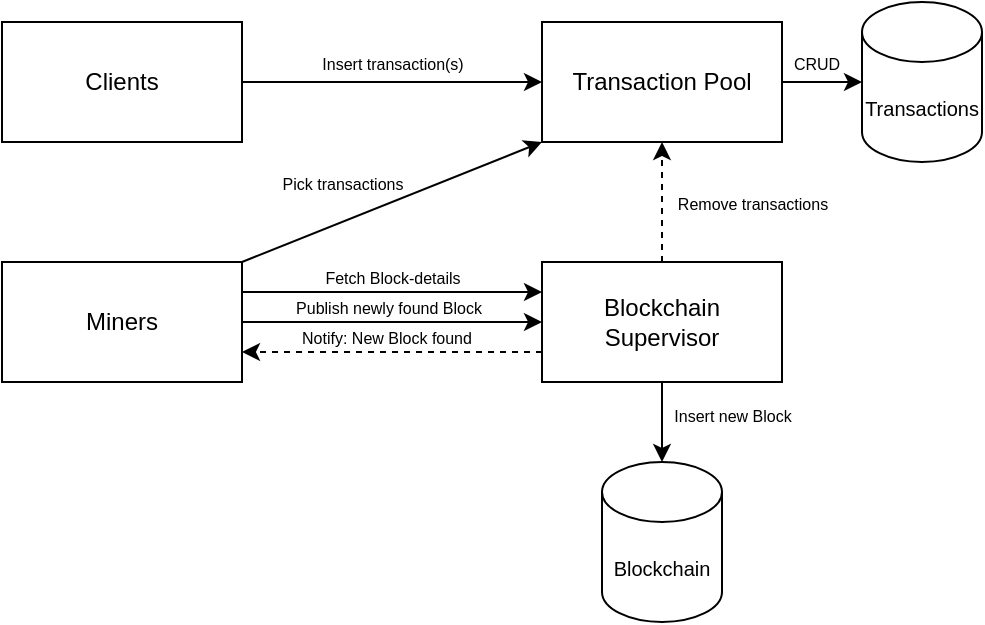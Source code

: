 <mxfile version="14.6.13" type="device" pages="3"><diagram id="C5RBs43oDa-KdzZeNtuy" name="Building Block View"><mxGraphModel dx="622" dy="553" grid="1" gridSize="10" guides="1" tooltips="1" connect="1" arrows="1" fold="1" page="1" pageScale="1" pageWidth="827" pageHeight="1169" math="0" shadow="0"><root><mxCell id="WIyWlLk6GJQsqaUBKTNV-0"/><mxCell id="WIyWlLk6GJQsqaUBKTNV-1" parent="WIyWlLk6GJQsqaUBKTNV-0"/><mxCell id="oD8tvnvXGycxQOahu2eR-0" value="Transaction Pool" style="whiteSpace=wrap;html=1;" parent="WIyWlLk6GJQsqaUBKTNV-1" vertex="1"><mxGeometry x="360" y="280" width="120" height="60" as="geometry"/></mxCell><mxCell id="oD8tvnvXGycxQOahu2eR-4" style="edgeStyle=orthogonalEdgeStyle;orthogonalLoop=1;jettySize=auto;html=1;" parent="WIyWlLk6GJQsqaUBKTNV-1" source="oD8tvnvXGycxQOahu2eR-1" target="oD8tvnvXGycxQOahu2eR-0" edge="1"><mxGeometry relative="1" as="geometry"/></mxCell><mxCell id="oD8tvnvXGycxQOahu2eR-1" value="Clients" style="whiteSpace=wrap;html=1;" parent="WIyWlLk6GJQsqaUBKTNV-1" vertex="1"><mxGeometry x="90" y="280" width="120" height="60" as="geometry"/></mxCell><mxCell id="oD8tvnvXGycxQOahu2eR-2" value="Miners" style="whiteSpace=wrap;html=1;" parent="WIyWlLk6GJQsqaUBKTNV-1" vertex="1"><mxGeometry x="90" y="400" width="120" height="60" as="geometry"/></mxCell><mxCell id="hpEJmpPWjH5CSZlrprrX-14" style="edgeStyle=orthogonalEdgeStyle;orthogonalLoop=1;jettySize=auto;html=1;entryX=0.5;entryY=0;entryDx=0;entryDy=0;entryPerimeter=0;fontSize=8;" parent="WIyWlLk6GJQsqaUBKTNV-1" source="oD8tvnvXGycxQOahu2eR-3" target="hpEJmpPWjH5CSZlrprrX-13" edge="1"><mxGeometry relative="1" as="geometry"/></mxCell><mxCell id="oD8tvnvXGycxQOahu2eR-3" value="Blockchain Supervisor" style="whiteSpace=wrap;html=1;" parent="WIyWlLk6GJQsqaUBKTNV-1" vertex="1"><mxGeometry x="360" y="400" width="120" height="60" as="geometry"/></mxCell><mxCell id="hpEJmpPWjH5CSZlrprrX-0" value="" style="endArrow=classic;html=1;exitX=1;exitY=0.5;exitDx=0;exitDy=0;entryX=0;entryY=0.5;entryDx=0;entryDy=0;" parent="WIyWlLk6GJQsqaUBKTNV-1" source="oD8tvnvXGycxQOahu2eR-2" target="oD8tvnvXGycxQOahu2eR-3" edge="1"><mxGeometry relative="1" as="geometry"><mxPoint x="270" y="510" as="sourcePoint"/><mxPoint x="370" y="510" as="targetPoint"/><Array as="points"/></mxGeometry></mxCell><mxCell id="hpEJmpPWjH5CSZlrprrX-4" value="" style="endArrow=classic;html=1;exitX=1;exitY=0;exitDx=0;exitDy=0;entryX=0;entryY=1;entryDx=0;entryDy=0;" parent="WIyWlLk6GJQsqaUBKTNV-1" source="oD8tvnvXGycxQOahu2eR-2" target="oD8tvnvXGycxQOahu2eR-0" edge="1"><mxGeometry relative="1" as="geometry"><mxPoint x="270" y="340" as="sourcePoint"/><mxPoint x="370" y="340" as="targetPoint"/></mxGeometry></mxCell><mxCell id="hpEJmpPWjH5CSZlrprrX-7" value="" style="endArrow=classic;html=1;exitX=0;exitY=0.75;exitDx=0;exitDy=0;entryX=1;entryY=0.75;entryDx=0;entryDy=0;dashed=1;" parent="WIyWlLk6GJQsqaUBKTNV-1" source="oD8tvnvXGycxQOahu2eR-3" target="oD8tvnvXGycxQOahu2eR-2" edge="1"><mxGeometry relative="1" as="geometry"><mxPoint x="290" y="500" as="sourcePoint"/><mxPoint x="390" y="500" as="targetPoint"/></mxGeometry></mxCell><mxCell id="hpEJmpPWjH5CSZlrprrX-11" value="" style="endArrow=classic;html=1;fontSize=8;exitX=1;exitY=0.25;exitDx=0;exitDy=0;entryX=0;entryY=0.25;entryDx=0;entryDy=0;" parent="WIyWlLk6GJQsqaUBKTNV-1" source="oD8tvnvXGycxQOahu2eR-2" target="oD8tvnvXGycxQOahu2eR-3" edge="1"><mxGeometry relative="1" as="geometry"><mxPoint x="290" y="490" as="sourcePoint"/><mxPoint x="390" y="490" as="targetPoint"/></mxGeometry></mxCell><mxCell id="hpEJmpPWjH5CSZlrprrX-13" value="&lt;font style=&quot;font-size: 10px&quot;&gt;Blockchain&lt;/font&gt;" style="shape=cylinder3;whiteSpace=wrap;html=1;boundedLbl=1;backgroundOutline=1;size=15;fontSize=8;" parent="WIyWlLk6GJQsqaUBKTNV-1" vertex="1"><mxGeometry x="390" y="500" width="60" height="80" as="geometry"/></mxCell><mxCell id="SHCvLJre0n7rXLaidti5-0" value="" style="endArrow=classic;html=1;entryX=0.5;entryY=1;entryDx=0;entryDy=0;exitX=0.5;exitY=0;exitDx=0;exitDy=0;dashed=1;" parent="WIyWlLk6GJQsqaUBKTNV-1" source="oD8tvnvXGycxQOahu2eR-3" target="oD8tvnvXGycxQOahu2eR-0" edge="1"><mxGeometry width="50" height="50" relative="1" as="geometry"><mxPoint x="300" y="570" as="sourcePoint"/><mxPoint x="350" y="520" as="targetPoint"/></mxGeometry></mxCell><mxCell id="SHCvLJre0n7rXLaidti5-2" value="&lt;font style=&quot;font-size: 10px&quot;&gt;Transactions&lt;/font&gt;" style="shape=cylinder3;whiteSpace=wrap;html=1;boundedLbl=1;backgroundOutline=1;size=15;fontSize=8;" parent="WIyWlLk6GJQsqaUBKTNV-1" vertex="1"><mxGeometry x="520" y="270" width="60" height="80" as="geometry"/></mxCell><mxCell id="SHCvLJre0n7rXLaidti5-3" value="" style="endArrow=classic;html=1;exitX=1;exitY=0.5;exitDx=0;exitDy=0;entryX=0;entryY=0.5;entryDx=0;entryDy=0;entryPerimeter=0;" parent="WIyWlLk6GJQsqaUBKTNV-1" source="oD8tvnvXGycxQOahu2eR-0" target="SHCvLJre0n7rXLaidti5-2" edge="1"><mxGeometry width="50" height="50" relative="1" as="geometry"><mxPoint x="480" y="230" as="sourcePoint"/><mxPoint x="530" y="180" as="targetPoint"/></mxGeometry></mxCell><mxCell id="-UQYFIo6s1Q9fm_bebdz-0" value="&lt;span style=&quot;font-size: 8px&quot;&gt;Insert transaction(s)&lt;/span&gt;" style="text;html=1;align=center;verticalAlign=middle;resizable=0;points=[];autosize=1;strokeColor=none;" vertex="1" parent="WIyWlLk6GJQsqaUBKTNV-1"><mxGeometry x="240" y="290" width="90" height="20" as="geometry"/></mxCell><mxCell id="-UQYFIo6s1Q9fm_bebdz-2" value="&lt;span style=&quot;font-size: 8px&quot;&gt;Pick transactions&lt;/span&gt;" style="text;html=1;align=center;verticalAlign=middle;resizable=0;points=[];autosize=1;strokeColor=none;" vertex="1" parent="WIyWlLk6GJQsqaUBKTNV-1"><mxGeometry x="220" y="350" width="80" height="20" as="geometry"/></mxCell><mxCell id="-UQYFIo6s1Q9fm_bebdz-3" value="&lt;span style=&quot;font-size: 8px&quot;&gt;Fetch Block-details&lt;/span&gt;" style="text;html=1;align=center;verticalAlign=middle;resizable=0;points=[];autosize=1;strokeColor=none;" vertex="1" parent="WIyWlLk6GJQsqaUBKTNV-1"><mxGeometry x="245" y="397" width="80" height="20" as="geometry"/></mxCell><mxCell id="-UQYFIo6s1Q9fm_bebdz-4" value="&lt;span style=&quot;font-size: 8px&quot;&gt;Publish newly found Block&lt;/span&gt;" style="text;html=1;align=center;verticalAlign=middle;resizable=0;points=[];autosize=1;strokeColor=none;" vertex="1" parent="WIyWlLk6GJQsqaUBKTNV-1"><mxGeometry x="228" y="412" width="110" height="20" as="geometry"/></mxCell><mxCell id="-UQYFIo6s1Q9fm_bebdz-5" value="&lt;span style=&quot;font-size: 8px&quot;&gt;Notify: New Block found&lt;/span&gt;" style="text;html=1;align=center;verticalAlign=middle;resizable=0;points=[];autosize=1;strokeColor=none;" vertex="1" parent="WIyWlLk6GJQsqaUBKTNV-1"><mxGeometry x="232" y="427" width="100" height="20" as="geometry"/></mxCell><mxCell id="-UQYFIo6s1Q9fm_bebdz-6" value="&lt;span style=&quot;font-size: 8px&quot;&gt;Remove transactions&lt;/span&gt;" style="text;html=1;align=center;verticalAlign=middle;resizable=0;points=[];autosize=1;strokeColor=none;" vertex="1" parent="WIyWlLk6GJQsqaUBKTNV-1"><mxGeometry x="420" y="360" width="90" height="20" as="geometry"/></mxCell><mxCell id="-UQYFIo6s1Q9fm_bebdz-7" value="&lt;span style=&quot;font-size: 8px&quot;&gt;CRUD&lt;/span&gt;" style="text;html=1;align=center;verticalAlign=middle;resizable=0;points=[];autosize=1;strokeColor=none;" vertex="1" parent="WIyWlLk6GJQsqaUBKTNV-1"><mxGeometry x="477" y="290" width="40" height="20" as="geometry"/></mxCell><mxCell id="-UQYFIo6s1Q9fm_bebdz-9" value="&lt;span style=&quot;font-family: &amp;#34;helvetica&amp;#34; ; font-size: 8px&quot;&gt;Insert new Block&lt;/span&gt;" style="text;html=1;align=center;verticalAlign=middle;resizable=0;points=[];autosize=1;strokeColor=none;" vertex="1" parent="WIyWlLk6GJQsqaUBKTNV-1"><mxGeometry x="420" y="466" width="70" height="20" as="geometry"/></mxCell></root></mxGraphModel></diagram><diagram id="W485JuWgbyN25Kyr3opJ" name="Runtime View"><mxGraphModel dx="1345" dy="461" grid="1" gridSize="10" guides="1" tooltips="1" connect="1" arrows="1" fold="1" page="1" pageScale="1" pageWidth="827" pageHeight="1169" background="none" math="0" shadow="0"><root><mxCell id="yBEH-g71PND1G1PXnkED-0"/><mxCell id="yBEH-g71PND1G1PXnkED-1" parent="yBEH-g71PND1G1PXnkED-0"/><mxCell id="A051RdBsDHXzsXapVhBR-36" value="loop" style="shape=umlFrame;whiteSpace=wrap;html=1;width=50;height=15;" parent="yBEH-g71PND1G1PXnkED-1" vertex="1"><mxGeometry y="2010" width="500" height="100" as="geometry"/></mxCell><mxCell id="A051RdBsDHXzsXapVhBR-13" value="alt" style="shape=umlFrame;whiteSpace=wrap;html=1;width=50;height=15;" parent="yBEH-g71PND1G1PXnkED-1" vertex="1"><mxGeometry y="1300" width="500" height="150" as="geometry"/></mxCell><mxCell id="A051RdBsDHXzsXapVhBR-11" value="alt" style="shape=umlFrame;whiteSpace=wrap;html=1;width=50;height=15;" parent="yBEH-g71PND1G1PXnkED-1" vertex="1"><mxGeometry y="180" width="440" height="130" as="geometry"/></mxCell><mxCell id="A051RdBsDHXzsXapVhBR-5" value="Miners" style="shape=umlLifeline;perimeter=lifelinePerimeter;whiteSpace=wrap;html=1;container=1;collapsible=0;recursiveResize=0;outlineConnect=0;" parent="yBEH-g71PND1G1PXnkED-1" vertex="1"><mxGeometry x="250" y="1530" width="100" height="40" as="geometry"/></mxCell><mxCell id="A051RdBsDHXzsXapVhBR-6" value="Miners" style="shape=umlLifeline;perimeter=lifelinePerimeter;whiteSpace=wrap;html=1;container=1;collapsible=0;recursiveResize=0;outlineConnect=0;" parent="yBEH-g71PND1G1PXnkED-1" vertex="1"><mxGeometry x="240" y="1540" width="100" height="40" as="geometry"/></mxCell><mxCell id="Gadzs7xKpLMsunVmBRDs-50" value="" style="rounded=0;whiteSpace=wrap;html=1;fontSize=10;fillColor=#fa6800;strokeColor=#C73500;fontColor=#000000;opacity=70;" parent="yBEH-g71PND1G1PXnkED-1" vertex="1"><mxGeometry x="60" y="185.64" width="240" height="40" as="geometry"/></mxCell><mxCell id="Gadzs7xKpLMsunVmBRDs-51" value="" style="rounded=0;whiteSpace=wrap;html=1;fontSize=10;fillColor=#60a917;strokeColor=#2D7600;fontColor=#ffffff;opacity=70;" parent="yBEH-g71PND1G1PXnkED-1" vertex="1"><mxGeometry x="60" y="265" width="240" height="40" as="geometry"/></mxCell><mxCell id="Gadzs7xKpLMsunVmBRDs-43" value="" style="rounded=0;whiteSpace=wrap;html=1;fontSize=10;fillColor=#e51400;strokeColor=#B20000;fontColor=#ffffff;opacity=70;" parent="yBEH-g71PND1G1PXnkED-1" vertex="1"><mxGeometry x="60" y="1405" width="240" height="40" as="geometry"/></mxCell><mxCell id="Gadzs7xKpLMsunVmBRDs-39" value="" style="rounded=0;whiteSpace=wrap;html=1;fontSize=10;fillColor=#fa6800;strokeColor=#C73500;fontColor=#000000;opacity=70;" parent="yBEH-g71PND1G1PXnkED-1" vertex="1"><mxGeometry x="60" y="1355" width="240" height="40" as="geometry"/></mxCell><mxCell id="Gadzs7xKpLMsunVmBRDs-38" value="" style="rounded=0;whiteSpace=wrap;html=1;fontSize=10;fillColor=#60a917;strokeColor=#2D7600;fontColor=#ffffff;opacity=70;" parent="yBEH-g71PND1G1PXnkED-1" vertex="1"><mxGeometry x="60" y="1305" width="240" height="40" as="geometry"/></mxCell><mxCell id="2wKos15cmuMM3jkhJpLZ-0" value="UC1: Transmit transaction" style="shape=note;strokeWidth=2;fontSize=14;size=11;whiteSpace=wrap;html=1;fillColor=#fff2cc;strokeColor=#d6b656;fontColor=#666600;align=left;" parent="yBEH-g71PND1G1PXnkED-1" vertex="1"><mxGeometry y="20" width="200" height="40" as="geometry"/></mxCell><mxCell id="2wKos15cmuMM3jkhJpLZ-1" value="Transaction Spawner" style="shape=umlLifeline;perimeter=lifelinePerimeter;whiteSpace=wrap;html=1;container=1;collapsible=0;recursiveResize=0;outlineConnect=0;" parent="yBEH-g71PND1G1PXnkED-1" vertex="1"><mxGeometry x="30" y="80" width="100" height="240" as="geometry"/></mxCell><mxCell id="2wKos15cmuMM3jkhJpLZ-2" value="Transaction Pool" style="shape=umlLifeline;perimeter=lifelinePerimeter;whiteSpace=wrap;html=1;container=1;collapsible=0;recursiveResize=0;outlineConnect=0;" parent="yBEH-g71PND1G1PXnkED-1" vertex="1"><mxGeometry x="230" y="80" width="100" height="240" as="geometry"/></mxCell><mxCell id="2wKos15cmuMM3jkhJpLZ-3" value="" style="html=1;points=[];perimeter=orthogonalPerimeter;" parent="2wKos15cmuMM3jkhJpLZ-2" vertex="1"><mxGeometry x="45" y="60" width="10" height="150" as="geometry"/></mxCell><mxCell id="2wKos15cmuMM3jkhJpLZ-4" value="" style="html=1;verticalAlign=bottom;endArrow=block;entryX=0;entryY=0;" parent="yBEH-g71PND1G1PXnkED-1" source="2wKos15cmuMM3jkhJpLZ-1" target="2wKos15cmuMM3jkhJpLZ-3" edge="1"><mxGeometry relative="1" as="geometry"><mxPoint x="205" y="160" as="sourcePoint"/><Array as="points"><mxPoint x="170" y="140"/></Array></mxGeometry></mxCell><mxCell id="2wKos15cmuMM3jkhJpLZ-5" value="" style="html=1;verticalAlign=bottom;endArrow=open;dashed=1;endSize=8;" parent="yBEH-g71PND1G1PXnkED-1" source="2wKos15cmuMM3jkhJpLZ-3" target="2wKos15cmuMM3jkhJpLZ-1" edge="1"><mxGeometry relative="1" as="geometry"><mxPoint x="78.833" y="280" as="targetPoint"/><mxPoint x="275" y="280" as="sourcePoint"/><Array as="points"><mxPoint x="260" y="290"/></Array></mxGeometry></mxCell><mxCell id="2wKos15cmuMM3jkhJpLZ-6" value="" style="html=1;points=[];perimeter=orthogonalPerimeter;" parent="yBEH-g71PND1G1PXnkED-1" vertex="1"><mxGeometry x="280" y="260" width="10" height="25" as="geometry"/></mxCell><mxCell id="2wKos15cmuMM3jkhJpLZ-7" value="" style="edgeStyle=orthogonalEdgeStyle;html=1;align=left;spacingLeft=2;endArrow=block;rounded=0;entryX=1;entryY=0;" parent="yBEH-g71PND1G1PXnkED-1" target="2wKos15cmuMM3jkhJpLZ-6" edge="1"><mxGeometry x="0.041" relative="1" as="geometry"><mxPoint x="290" y="240" as="sourcePoint"/><Array as="points"><mxPoint x="286" y="240"/><mxPoint x="310" y="240"/><mxPoint x="310" y="265"/></Array><mxPoint as="offset"/></mxGeometry></mxCell><mxCell id="2wKos15cmuMM3jkhJpLZ-10" value="UC2: Fetch transactions for insertion in block" style="shape=note;strokeWidth=2;fontSize=14;size=11;whiteSpace=wrap;html=1;fillColor=#fff2cc;strokeColor=#d6b656;fontColor=#666600;align=left;" parent="yBEH-g71PND1G1PXnkED-1" vertex="1"><mxGeometry y="344" width="200" height="40" as="geometry"/></mxCell><mxCell id="2wKos15cmuMM3jkhJpLZ-11" value="Transaction Pool" style="shape=umlLifeline;perimeter=lifelinePerimeter;whiteSpace=wrap;html=1;container=1;collapsible=0;recursiveResize=0;outlineConnect=0;" parent="yBEH-g71PND1G1PXnkED-1" vertex="1"><mxGeometry x="230" y="404" width="100" height="160" as="geometry"/></mxCell><mxCell id="2wKos15cmuMM3jkhJpLZ-14" value="" style="html=1;points=[];perimeter=orthogonalPerimeter;" parent="2wKos15cmuMM3jkhJpLZ-11" vertex="1"><mxGeometry x="45" y="80" width="10" height="40" as="geometry"/></mxCell><mxCell id="2wKos15cmuMM3jkhJpLZ-13" value="Miner" style="shape=umlLifeline;perimeter=lifelinePerimeter;whiteSpace=wrap;html=1;container=1;collapsible=0;recursiveResize=0;outlineConnect=0;" parent="yBEH-g71PND1G1PXnkED-1" vertex="1"><mxGeometry x="30" y="404" width="100" height="160" as="geometry"/></mxCell><mxCell id="2wKos15cmuMM3jkhJpLZ-15" value="" style="html=1;verticalAlign=bottom;endArrow=block;entryX=0;entryY=0;" parent="yBEH-g71PND1G1PXnkED-1" source="2wKos15cmuMM3jkhJpLZ-13" target="2wKos15cmuMM3jkhJpLZ-14" edge="1"><mxGeometry relative="1" as="geometry"><mxPoint x="205" y="484" as="sourcePoint"/></mxGeometry></mxCell><mxCell id="2wKos15cmuMM3jkhJpLZ-16" value="" style="html=1;verticalAlign=bottom;endArrow=open;dashed=1;endSize=8;exitX=0;exitY=0.95;" parent="yBEH-g71PND1G1PXnkED-1" source="2wKos15cmuMM3jkhJpLZ-14" target="2wKos15cmuMM3jkhJpLZ-13" edge="1"><mxGeometry relative="1" as="geometry"><mxPoint x="205" y="560" as="targetPoint"/></mxGeometry></mxCell><mxCell id="2wKos15cmuMM3jkhJpLZ-19" value="&lt;span style=&quot;font-size: 10px&quot;&gt;The Transaction Pool decides which transactions will be picked:&lt;br&gt;&lt;ul&gt;&lt;li&gt;oldest first (FIFO queue)&lt;/li&gt;&lt;li&gt;prioritized (transactions could have different weights)&lt;/li&gt;&lt;li&gt;random&lt;/li&gt;&lt;li&gt;...&lt;/li&gt;&lt;/ul&gt;&lt;/span&gt;" style="shape=note;whiteSpace=wrap;html=1;backgroundOutline=1;darkOpacity=0.05;size=7;align=left;" parent="yBEH-g71PND1G1PXnkED-1" vertex="1"><mxGeometry x="300" y="454" width="190" height="110" as="geometry"/></mxCell><mxCell id="HN-NkWEmKWZh4Y0G-i0H-0" value="UC3: Fetch details about latest Block &amp;amp; difficulty rules" style="shape=note;strokeWidth=2;fontSize=14;size=11;whiteSpace=wrap;html=1;fillColor=#fff2cc;strokeColor=#d6b656;fontColor=#666600;align=left;" parent="yBEH-g71PND1G1PXnkED-1" vertex="1"><mxGeometry y="604" width="200" height="40" as="geometry"/></mxCell><mxCell id="Gadzs7xKpLMsunVmBRDs-0" value="Miner" style="shape=umlLifeline;perimeter=lifelinePerimeter;whiteSpace=wrap;html=1;container=1;collapsible=0;recursiveResize=0;outlineConnect=0;" parent="yBEH-g71PND1G1PXnkED-1" vertex="1"><mxGeometry x="30" y="664" width="100" height="180" as="geometry"/></mxCell><mxCell id="Gadzs7xKpLMsunVmBRDs-1" value="Blockchain Supervisor" style="shape=umlLifeline;perimeter=lifelinePerimeter;whiteSpace=wrap;html=1;container=1;collapsible=0;recursiveResize=0;outlineConnect=0;" parent="yBEH-g71PND1G1PXnkED-1" vertex="1"><mxGeometry x="230" y="664" width="100" height="180" as="geometry"/></mxCell><mxCell id="Gadzs7xKpLMsunVmBRDs-3" value="" style="html=1;points=[];perimeter=orthogonalPerimeter;" parent="Gadzs7xKpLMsunVmBRDs-1" vertex="1"><mxGeometry x="45" y="70" width="10" height="30" as="geometry"/></mxCell><mxCell id="Gadzs7xKpLMsunVmBRDs-48" value="" style="html=1;verticalAlign=bottom;endArrow=block;entryX=0;entryY=0;fontSize=10;" parent="Gadzs7xKpLMsunVmBRDs-1" target="Gadzs7xKpLMsunVmBRDs-47" edge="1"><mxGeometry relative="1" as="geometry"><mxPoint x="-150" y="130" as="sourcePoint"/></mxGeometry></mxCell><mxCell id="Gadzs7xKpLMsunVmBRDs-47" value="" style="html=1;points=[];perimeter=orthogonalPerimeter;fontSize=10;align=left;" parent="Gadzs7xKpLMsunVmBRDs-1" vertex="1"><mxGeometry x="45" y="130" width="10" height="30" as="geometry"/></mxCell><mxCell id="Gadzs7xKpLMsunVmBRDs-4" value="" style="html=1;verticalAlign=bottom;endArrow=block;entryX=0;entryY=0;" parent="yBEH-g71PND1G1PXnkED-1" source="Gadzs7xKpLMsunVmBRDs-0" target="Gadzs7xKpLMsunVmBRDs-3" edge="1"><mxGeometry relative="1" as="geometry"><mxPoint x="205" y="734" as="sourcePoint"/></mxGeometry></mxCell><mxCell id="Gadzs7xKpLMsunVmBRDs-5" value="" style="html=1;verticalAlign=bottom;endArrow=open;dashed=1;endSize=8;exitX=0;exitY=0.95;" parent="yBEH-g71PND1G1PXnkED-1" source="Gadzs7xKpLMsunVmBRDs-3" target="Gadzs7xKpLMsunVmBRDs-0" edge="1"><mxGeometry relative="1" as="geometry"><mxPoint x="205" y="810" as="targetPoint"/></mxGeometry></mxCell><mxCell id="Gadzs7xKpLMsunVmBRDs-6" value="UC4: Mine Block" style="shape=note;strokeWidth=2;fontSize=14;size=11;whiteSpace=wrap;html=1;fillColor=#fff2cc;strokeColor=#d6b656;fontColor=#666600;align=left;" parent="yBEH-g71PND1G1PXnkED-1" vertex="1"><mxGeometry y="884" width="200" height="40" as="geometry"/></mxCell><mxCell id="Gadzs7xKpLMsunVmBRDs-7" value="Miner" style="shape=umlLifeline;perimeter=lifelinePerimeter;whiteSpace=wrap;html=1;container=1;collapsible=0;recursiveResize=0;outlineConnect=0;" parent="yBEH-g71PND1G1PXnkED-1" vertex="1"><mxGeometry x="30" y="944" width="100" height="170" as="geometry"/></mxCell><mxCell id="Gadzs7xKpLMsunVmBRDs-10" value="" style="html=1;points=[];perimeter=orthogonalPerimeter;" parent="Gadzs7xKpLMsunVmBRDs-7" vertex="1"><mxGeometry x="45" y="80" width="10" height="20" as="geometry"/></mxCell><mxCell id="Gadzs7xKpLMsunVmBRDs-11" value="" style="edgeStyle=orthogonalEdgeStyle;html=1;align=left;spacingLeft=2;endArrow=block;rounded=0;entryX=1;entryY=0;" parent="Gadzs7xKpLMsunVmBRDs-7" target="Gadzs7xKpLMsunVmBRDs-10" edge="1"><mxGeometry relative="1" as="geometry"><mxPoint x="50" y="60" as="sourcePoint"/><Array as="points"><mxPoint x="80" y="60"/></Array></mxGeometry></mxCell><mxCell id="Gadzs7xKpLMsunVmBRDs-15" value="" style="html=1;points=[];perimeter=orthogonalPerimeter;" parent="Gadzs7xKpLMsunVmBRDs-7" vertex="1"><mxGeometry x="45" y="130" width="10" height="20" as="geometry"/></mxCell><mxCell id="Gadzs7xKpLMsunVmBRDs-16" value="" style="edgeStyle=orthogonalEdgeStyle;html=1;align=left;spacingLeft=2;endArrow=block;rounded=0;entryX=1;entryY=0;" parent="Gadzs7xKpLMsunVmBRDs-7" target="Gadzs7xKpLMsunVmBRDs-15" edge="1"><mxGeometry relative="1" as="geometry"><mxPoint x="50" y="110" as="sourcePoint"/><Array as="points"><mxPoint x="80" y="110"/></Array></mxGeometry></mxCell><mxCell id="Gadzs7xKpLMsunVmBRDs-26" value="UC5: Publish found Block" style="shape=note;strokeWidth=2;fontSize=14;size=11;whiteSpace=wrap;html=1;fillColor=#fff2cc;strokeColor=#d6b656;fontColor=#666600;align=left;" parent="yBEH-g71PND1G1PXnkED-1" vertex="1"><mxGeometry y="1154" width="200" height="40" as="geometry"/></mxCell><mxCell id="Gadzs7xKpLMsunVmBRDs-27" value="Miner" style="shape=umlLifeline;perimeter=lifelinePerimeter;whiteSpace=wrap;html=1;container=1;collapsible=0;recursiveResize=0;outlineConnect=0;" parent="yBEH-g71PND1G1PXnkED-1" vertex="1"><mxGeometry x="30" y="1214" width="100" height="246" as="geometry"/></mxCell><mxCell id="Gadzs7xKpLMsunVmBRDs-32" value="Blockchain Supervisor" style="shape=umlLifeline;perimeter=lifelinePerimeter;whiteSpace=wrap;html=1;container=1;collapsible=0;recursiveResize=0;outlineConnect=0;" parent="yBEH-g71PND1G1PXnkED-1" vertex="1"><mxGeometry x="230" y="1214" width="100" height="246" as="geometry"/></mxCell><mxCell id="Gadzs7xKpLMsunVmBRDs-34" value="" style="html=1;points=[];perimeter=orthogonalPerimeter;fontSize=10;" parent="Gadzs7xKpLMsunVmBRDs-32" vertex="1"><mxGeometry x="45" y="70" width="10" height="150" as="geometry"/></mxCell><mxCell id="Gadzs7xKpLMsunVmBRDs-35" value="" style="html=1;verticalAlign=bottom;endArrow=block;entryX=0;entryY=0;fontSize=10;" parent="yBEH-g71PND1G1PXnkED-1" source="Gadzs7xKpLMsunVmBRDs-27" target="Gadzs7xKpLMsunVmBRDs-34" edge="1"><mxGeometry relative="1" as="geometry"><mxPoint x="205" y="1273" as="sourcePoint"/></mxGeometry></mxCell><mxCell id="Gadzs7xKpLMsunVmBRDs-36" value="" style="html=1;verticalAlign=bottom;endArrow=open;dashed=1;endSize=8;fontSize=10;" parent="yBEH-g71PND1G1PXnkED-1" source="Gadzs7xKpLMsunVmBRDs-34" target="Gadzs7xKpLMsunVmBRDs-27" edge="1"><mxGeometry relative="1" as="geometry"><mxPoint x="205" y="1349" as="targetPoint"/><Array as="points"><mxPoint x="240" y="1330"/></Array></mxGeometry></mxCell><mxCell id="Gadzs7xKpLMsunVmBRDs-40" value="" style="html=1;verticalAlign=bottom;endArrow=open;dashed=1;endSize=8;fontSize=10;exitX=0.044;exitY=0.982;exitDx=0;exitDy=0;exitPerimeter=0;" parent="yBEH-g71PND1G1PXnkED-1" source="Gadzs7xKpLMsunVmBRDs-34" target="Gadzs7xKpLMsunVmBRDs-27" edge="1"><mxGeometry relative="1" as="geometry"><mxPoint x="270" y="1374" as="sourcePoint"/><mxPoint x="190" y="1374" as="targetPoint"/></mxGeometry></mxCell><mxCell id="Gadzs7xKpLMsunVmBRDs-41" value="Found Block was accepted and&lt;br&gt;will be inserted into Blockchain" style="text;html=1;align=left;verticalAlign=middle;resizable=0;points=[];autosize=1;strokeColor=none;fontSize=10;" parent="yBEH-g71PND1G1PXnkED-1" vertex="1"><mxGeometry x="305" y="1310" width="150" height="30" as="geometry"/></mxCell><mxCell id="Gadzs7xKpLMsunVmBRDs-42" value="Another valid Block&lt;br&gt;has already been found&amp;nbsp;" style="text;html=1;align=left;verticalAlign=middle;resizable=0;points=[];autosize=1;strokeColor=none;fontSize=10;" parent="yBEH-g71PND1G1PXnkED-1" vertex="1"><mxGeometry x="305" y="1410" width="120" height="30" as="geometry"/></mxCell><mxCell id="Gadzs7xKpLMsunVmBRDs-44" value="" style="html=1;verticalAlign=bottom;endArrow=open;dashed=1;endSize=8;fontSize=10;" parent="yBEH-g71PND1G1PXnkED-1" source="Gadzs7xKpLMsunVmBRDs-34" target="Gadzs7xKpLMsunVmBRDs-27" edge="1"><mxGeometry relative="1" as="geometry"><mxPoint x="82.587" y="1360" as="targetPoint"/><mxPoint x="270" y="1360" as="sourcePoint"/><Array as="points"><mxPoint x="230" y="1380"/></Array></mxGeometry></mxCell><mxCell id="Gadzs7xKpLMsunVmBRDs-45" value="Found Block is invalid /&lt;br&gt;does not match criteria (difficulty rules)" style="text;html=1;align=left;verticalAlign=middle;resizable=0;points=[];autosize=1;strokeColor=none;fontSize=10;" parent="yBEH-g71PND1G1PXnkED-1" vertex="1"><mxGeometry x="305" y="1360" width="190" height="30" as="geometry"/></mxCell><mxCell id="Gadzs7xKpLMsunVmBRDs-46" value="" style="group" parent="yBEH-g71PND1G1PXnkED-1" vertex="1" connectable="0"><mxGeometry x="370" y="952.5" width="260" height="153" as="geometry"/></mxCell><mxCell id="Gadzs7xKpLMsunVmBRDs-17" value="" style="rounded=1;whiteSpace=wrap;html=1;" parent="Gadzs7xKpLMsunVmBRDs-46" vertex="1"><mxGeometry y="23" width="130" height="130" as="geometry"/></mxCell><mxCell id="Gadzs7xKpLMsunVmBRDs-18" value="" style="line;strokeWidth=1;fillColor=none;align=left;verticalAlign=middle;spacingTop=-1;spacingLeft=3;spacingRight=3;rotatable=0;labelPosition=right;points=[];portConstraint=eastwest;dashed=1;" parent="Gadzs7xKpLMsunVmBRDs-46" vertex="1"><mxGeometry y="83" width="130" height="8" as="geometry"/></mxCell><mxCell id="Gadzs7xKpLMsunVmBRDs-19" value="&lt;p style=&quot;line-height: 140%&quot;&gt;previous block hash&lt;br&gt;merkle root&lt;br&gt;timestamp&lt;br&gt;nonce&lt;/p&gt;" style="text;html=1;strokeColor=none;fillColor=none;align=center;verticalAlign=middle;whiteSpace=wrap;rounded=0;dashed=1;fontSize=10;" parent="Gadzs7xKpLMsunVmBRDs-46" vertex="1"><mxGeometry y="23" width="130" height="60" as="geometry"/></mxCell><mxCell id="Gadzs7xKpLMsunVmBRDs-20" value="&lt;p style=&quot;line-height: 140%&quot;&gt;transaction&lt;br&gt;transaction&lt;br&gt;transaction&lt;br&gt;...&lt;/p&gt;" style="text;html=1;strokeColor=none;fillColor=none;align=center;verticalAlign=middle;whiteSpace=wrap;rounded=0;dashed=1;fontSize=10;" parent="Gadzs7xKpLMsunVmBRDs-46" vertex="1"><mxGeometry y="91" width="130" height="62" as="geometry"/></mxCell><mxCell id="Gadzs7xKpLMsunVmBRDs-21" value="" style="shape=curlyBracket;whiteSpace=wrap;html=1;rounded=1;flipH=1;fontSize=10;" parent="Gadzs7xKpLMsunVmBRDs-46" vertex="1"><mxGeometry x="140" y="23" width="20" height="60" as="geometry"/></mxCell><mxCell id="Gadzs7xKpLMsunVmBRDs-22" value="" style="shape=curlyBracket;whiteSpace=wrap;html=1;rounded=1;flipH=1;fontSize=10;" parent="Gadzs7xKpLMsunVmBRDs-46" vertex="1"><mxGeometry x="140" y="91" width="20" height="60" as="geometry"/></mxCell><mxCell id="Gadzs7xKpLMsunVmBRDs-23" value="metadata (Header)" style="text;html=1;align=center;verticalAlign=middle;resizable=0;points=[];autosize=1;strokeColor=none;fontSize=10;" parent="Gadzs7xKpLMsunVmBRDs-46" vertex="1"><mxGeometry x="160" y="43" width="100" height="20" as="geometry"/></mxCell><mxCell id="Gadzs7xKpLMsunVmBRDs-24" value="transactions" style="text;html=1;align=center;verticalAlign=middle;resizable=0;points=[];autosize=1;strokeColor=none;fontSize=10;" parent="Gadzs7xKpLMsunVmBRDs-46" vertex="1"><mxGeometry x="160" y="111" width="70" height="20" as="geometry"/></mxCell><mxCell id="Gadzs7xKpLMsunVmBRDs-25" value="&lt;b&gt;&lt;font style=&quot;font-size: 12px&quot;&gt;Block&lt;/font&gt;&lt;/b&gt;" style="text;html=1;align=center;verticalAlign=middle;resizable=0;points=[];autosize=1;strokeColor=none;fontSize=10;" parent="Gadzs7xKpLMsunVmBRDs-46" vertex="1"><mxGeometry x="40" width="50" height="20" as="geometry"/></mxCell><mxCell id="Gadzs7xKpLMsunVmBRDs-49" value="" style="html=1;verticalAlign=bottom;endArrow=open;dashed=1;endSize=8;exitX=0;exitY=0.95;fontSize=10;" parent="yBEH-g71PND1G1PXnkED-1" source="Gadzs7xKpLMsunVmBRDs-47" target="Gadzs7xKpLMsunVmBRDs-0" edge="1"><mxGeometry relative="1" as="geometry"><mxPoint x="205" y="870" as="targetPoint"/></mxGeometry></mxCell><mxCell id="Gadzs7xKpLMsunVmBRDs-58" value="" style="html=1;points=[];perimeter=orthogonalPerimeter;" parent="yBEH-g71PND1G1PXnkED-1" vertex="1"><mxGeometry x="280" y="170" width="10" height="40" as="geometry"/></mxCell><mxCell id="Gadzs7xKpLMsunVmBRDs-59" value="" style="edgeStyle=orthogonalEdgeStyle;html=1;align=left;spacingLeft=2;endArrow=block;rounded=0;entryX=1;entryY=0;" parent="yBEH-g71PND1G1PXnkED-1" target="Gadzs7xKpLMsunVmBRDs-58" edge="1"><mxGeometry x="0.118" relative="1" as="geometry"><mxPoint x="290" y="150" as="sourcePoint"/><Array as="points"><mxPoint x="286" y="150"/><mxPoint x="310" y="150"/><mxPoint x="310" y="190"/></Array><mxPoint as="offset"/></mxGeometry></mxCell><mxCell id="Gadzs7xKpLMsunVmBRDs-60" value="" style="html=1;verticalAlign=bottom;endArrow=open;dashed=1;endSize=8;fontSize=10;fontColor=#f0f0f0;" parent="yBEH-g71PND1G1PXnkED-1" source="2wKos15cmuMM3jkhJpLZ-3" target="2wKos15cmuMM3jkhJpLZ-1" edge="1"><mxGeometry relative="1" as="geometry"><mxPoint x="250" y="203" as="sourcePoint"/><mxPoint x="180" y="210" as="targetPoint"/><Array as="points"><mxPoint x="240" y="210"/></Array></mxGeometry></mxCell><mxCell id="Gadzs7xKpLMsunVmBRDs-61" value="&lt;font style=&quot;font-size: 10px&quot;&gt;Transaction is invalid&lt;/font&gt;" style="text;html=1;align=left;verticalAlign=middle;resizable=0;points=[];autosize=1;strokeColor=none;fontSize=10;fontColor=#f0f0f0;" parent="yBEH-g71PND1G1PXnkED-1" vertex="1"><mxGeometry x="300" y="192.64" width="110" height="20" as="geometry"/></mxCell><mxCell id="Gadzs7xKpLMsunVmBRDs-62" value="&lt;font style=&quot;font-size: 10px&quot;&gt;Transaction is valid&lt;/font&gt;" style="text;html=1;align=left;verticalAlign=middle;resizable=0;points=[];autosize=1;strokeColor=none;fontSize=10;fontColor=#f0f0f0;" parent="yBEH-g71PND1G1PXnkED-1" vertex="1"><mxGeometry x="300" y="275" width="100" height="20" as="geometry"/></mxCell><mxCell id="A051RdBsDHXzsXapVhBR-0" value="UC6: Notification about newly found Block" style="shape=note;strokeWidth=2;fontSize=14;size=11;whiteSpace=wrap;html=1;fillColor=#fff2cc;strokeColor=#d6b656;fontColor=#666600;align=left;" parent="yBEH-g71PND1G1PXnkED-1" vertex="1"><mxGeometry y="1490" width="200" height="40" as="geometry"/></mxCell><mxCell id="A051RdBsDHXzsXapVhBR-1" value="Blockchain Supervisor" style="shape=umlLifeline;perimeter=lifelinePerimeter;whiteSpace=wrap;html=1;container=1;collapsible=0;recursiveResize=0;outlineConnect=0;" parent="yBEH-g71PND1G1PXnkED-1" vertex="1"><mxGeometry x="30" y="1550" width="100" height="320" as="geometry"/></mxCell><mxCell id="A051RdBsDHXzsXapVhBR-3" value="Miners" style="shape=umlLifeline;perimeter=lifelinePerimeter;whiteSpace=wrap;html=1;container=1;collapsible=0;recursiveResize=0;outlineConnect=0;" parent="yBEH-g71PND1G1PXnkED-1" vertex="1"><mxGeometry x="230" y="1550" width="100" height="320" as="geometry"/></mxCell><mxCell id="A051RdBsDHXzsXapVhBR-8" value="" style="html=1;points=[];perimeter=orthogonalPerimeter;" parent="A051RdBsDHXzsXapVhBR-3" vertex="1"><mxGeometry x="45" y="110" width="10" height="40" as="geometry"/></mxCell><mxCell id="A051RdBsDHXzsXapVhBR-9" value="" style="edgeStyle=orthogonalEdgeStyle;html=1;align=left;spacingLeft=2;endArrow=block;rounded=0;entryX=1;entryY=0;" parent="A051RdBsDHXzsXapVhBR-3" target="A051RdBsDHXzsXapVhBR-8" edge="1"><mxGeometry x="0.867" y="20" relative="1" as="geometry"><mxPoint x="50" y="90" as="sourcePoint"/><Array as="points"><mxPoint x="80" y="90"/><mxPoint x="80" y="110"/><mxPoint x="55" y="110"/></Array><mxPoint as="offset"/></mxGeometry></mxCell><mxCell id="A051RdBsDHXzsXapVhBR-7" value="" style="html=1;verticalAlign=bottom;endArrow=open;endFill=0;align=left;" parent="yBEH-g71PND1G1PXnkED-1" edge="1"><mxGeometry x="-0.6" width="80" relative="1" as="geometry"><mxPoint x="80" y="1630" as="sourcePoint"/><mxPoint x="280" y="1630" as="targetPoint"/><mxPoint as="offset"/></mxGeometry></mxCell><mxCell id="A051RdBsDHXzsXapVhBR-15" value="UC2: Fetch transactions for insertion in block" style="shape=note;strokeWidth=2;fontSize=14;size=11;whiteSpace=wrap;html=1;fillColor=#fff2cc;strokeColor=#d6b656;fontColor=#666600;align=left;" parent="yBEH-g71PND1G1PXnkED-1" vertex="1"><mxGeometry x="180" y="1710" width="200" height="40" as="geometry"/></mxCell><mxCell id="A051RdBsDHXzsXapVhBR-16" value="UC3: Fetch details about latest Block &amp;amp; difficulty rules" style="shape=note;strokeWidth=2;fontSize=14;size=11;whiteSpace=wrap;html=1;fillColor=#fff2cc;strokeColor=#d6b656;fontColor=#666600;align=left;" parent="yBEH-g71PND1G1PXnkED-1" vertex="1"><mxGeometry x="180" y="1760" width="200" height="40" as="geometry"/></mxCell><mxCell id="A051RdBsDHXzsXapVhBR-17" value="UC4: Mine Block" style="shape=note;strokeWidth=2;fontSize=14;size=11;whiteSpace=wrap;html=1;fillColor=#fff2cc;strokeColor=#d6b656;fontColor=#666600;align=left;" parent="yBEH-g71PND1G1PXnkED-1" vertex="1"><mxGeometry x="180" y="1810" width="200" height="40" as="geometry"/></mxCell><mxCell id="A051RdBsDHXzsXapVhBR-21" value="&lt;font style=&quot;font-size: 10px&quot;&gt;Restart mining process&lt;/font&gt;" style="text;html=1;align=center;verticalAlign=middle;resizable=0;points=[];autosize=1;strokeColor=none;" parent="yBEH-g71PND1G1PXnkED-1" vertex="1"><mxGeometry x="380" y="1720" width="120" height="20" as="geometry"/></mxCell><mxCell id="A051RdBsDHXzsXapVhBR-22" value="UC7: Removal of mined Transactions from Pool" style="shape=note;strokeWidth=2;fontSize=14;size=11;whiteSpace=wrap;html=1;fillColor=#fff2cc;strokeColor=#d6b656;fontColor=#666600;align=left;" parent="yBEH-g71PND1G1PXnkED-1" vertex="1"><mxGeometry y="1900" width="200" height="40" as="geometry"/></mxCell><mxCell id="A051RdBsDHXzsXapVhBR-23" value="Blockchain Supervisor" style="shape=umlLifeline;perimeter=lifelinePerimeter;whiteSpace=wrap;html=1;container=1;collapsible=0;recursiveResize=0;outlineConnect=0;" parent="yBEH-g71PND1G1PXnkED-1" vertex="1"><mxGeometry x="30" y="1960" width="100" height="170" as="geometry"/></mxCell><mxCell id="A051RdBsDHXzsXapVhBR-24" value="Transaction Pool" style="shape=umlLifeline;perimeter=lifelinePerimeter;whiteSpace=wrap;html=1;container=1;collapsible=0;recursiveResize=0;outlineConnect=0;" parent="yBEH-g71PND1G1PXnkED-1" vertex="1"><mxGeometry x="230" y="1960" width="100" height="170" as="geometry"/></mxCell><mxCell id="A051RdBsDHXzsXapVhBR-26" value="" style="html=1;points=[];perimeter=orthogonalPerimeter;" parent="A051RdBsDHXzsXapVhBR-24" vertex="1"><mxGeometry x="45" y="70" width="10" height="70" as="geometry"/></mxCell><mxCell id="A051RdBsDHXzsXapVhBR-34" value="" style="html=1;points=[];perimeter=orthogonalPerimeter;" parent="A051RdBsDHXzsXapVhBR-24" vertex="1"><mxGeometry x="50" y="100" width="10" height="30" as="geometry"/></mxCell><mxCell id="A051RdBsDHXzsXapVhBR-35" value="" style="edgeStyle=orthogonalEdgeStyle;html=1;align=left;spacingLeft=2;endArrow=block;rounded=0;entryX=1;entryY=0;" parent="A051RdBsDHXzsXapVhBR-24" target="A051RdBsDHXzsXapVhBR-34" edge="1"><mxGeometry relative="1" as="geometry"><mxPoint x="55" y="80" as="sourcePoint"/><Array as="points"><mxPoint x="85" y="80"/></Array></mxGeometry></mxCell><mxCell id="A051RdBsDHXzsXapVhBR-27" value="" style="html=1;verticalAlign=bottom;endArrow=block;entryX=0;entryY=0;" parent="yBEH-g71PND1G1PXnkED-1" source="A051RdBsDHXzsXapVhBR-23" target="A051RdBsDHXzsXapVhBR-26" edge="1"><mxGeometry relative="1" as="geometry"><mxPoint x="205" y="2030" as="sourcePoint"/></mxGeometry></mxCell><mxCell id="A051RdBsDHXzsXapVhBR-28" value="" style="html=1;verticalAlign=bottom;endArrow=open;dashed=1;endSize=8;exitX=0;exitY=0.95;" parent="yBEH-g71PND1G1PXnkED-1" source="A051RdBsDHXzsXapVhBR-26" target="A051RdBsDHXzsXapVhBR-23" edge="1"><mxGeometry relative="1" as="geometry"><mxPoint x="205" y="2106" as="targetPoint"/></mxGeometry></mxCell><mxCell id="A051RdBsDHXzsXapVhBR-37" value="&lt;font style=&quot;font-size: 10px&quot;&gt;Repeat for all mined Transactions&lt;/font&gt;" style="text;html=1;align=center;verticalAlign=middle;resizable=0;points=[];autosize=1;strokeColor=none;" parent="yBEH-g71PND1G1PXnkED-1" vertex="1"><mxGeometry x="340" y="2090" width="160" height="20" as="geometry"/></mxCell><mxCell id="A051RdBsDHXzsXapVhBR-38" value="UC8: Insertion of found Block into Dummy-Blockchain" style="shape=note;strokeWidth=2;fontSize=14;size=11;whiteSpace=wrap;html=1;fillColor=#fff2cc;strokeColor=#d6b656;fontColor=#666600;align=left;" parent="yBEH-g71PND1G1PXnkED-1" vertex="1"><mxGeometry y="2160" width="200" height="40" as="geometry"/></mxCell><mxCell id="A051RdBsDHXzsXapVhBR-39" value="Blockchain Supervisor" style="shape=umlLifeline;perimeter=lifelinePerimeter;whiteSpace=wrap;html=1;container=1;collapsible=0;recursiveResize=0;outlineConnect=0;" parent="yBEH-g71PND1G1PXnkED-1" vertex="1"><mxGeometry x="30" y="2220" width="100" height="120" as="geometry"/></mxCell><mxCell id="A051RdBsDHXzsXapVhBR-40" value="Dummy-Blockchain" style="shape=umlLifeline;perimeter=lifelinePerimeter;whiteSpace=wrap;html=1;container=1;collapsible=0;recursiveResize=0;outlineConnect=0;" parent="yBEH-g71PND1G1PXnkED-1" vertex="1"><mxGeometry x="230" y="2220" width="100" height="120" as="geometry"/></mxCell><mxCell id="A051RdBsDHXzsXapVhBR-41" value="" style="html=1;points=[];perimeter=orthogonalPerimeter;" parent="A051RdBsDHXzsXapVhBR-40" vertex="1"><mxGeometry x="45" y="70" width="10" height="30" as="geometry"/></mxCell><mxCell id="A051RdBsDHXzsXapVhBR-42" value="" style="html=1;verticalAlign=bottom;endArrow=block;entryX=0;entryY=0;" parent="yBEH-g71PND1G1PXnkED-1" source="A051RdBsDHXzsXapVhBR-39" target="A051RdBsDHXzsXapVhBR-41" edge="1"><mxGeometry relative="1" as="geometry"><mxPoint x="205" y="2280" as="sourcePoint"/></mxGeometry></mxCell><mxCell id="A051RdBsDHXzsXapVhBR-43" value="" style="html=1;verticalAlign=bottom;endArrow=open;dashed=1;endSize=8;exitX=0;exitY=0.95;" parent="yBEH-g71PND1G1PXnkED-1" source="A051RdBsDHXzsXapVhBR-41" target="A051RdBsDHXzsXapVhBR-39" edge="1"><mxGeometry relative="1" as="geometry"><mxPoint x="205" y="2356" as="targetPoint"/></mxGeometry></mxCell><mxCell id="pwJctqtwyc_WpcVaZ5g4-0" value="&lt;font style=&quot;font-size: 10px&quot;&gt;202 - Accepted&lt;/font&gt;" style="text;html=1;align=center;verticalAlign=middle;resizable=0;points=[];autosize=1;strokeColor=none;" vertex="1" parent="yBEH-g71PND1G1PXnkED-1"><mxGeometry x="140" y="1310" width="80" height="20" as="geometry"/></mxCell><mxCell id="pwJctqtwyc_WpcVaZ5g4-2" value="&lt;span style=&quot;font-size: 10px&quot;&gt;400 - Bad Request&lt;/span&gt;" style="text;html=1;align=center;verticalAlign=middle;resizable=0;points=[];autosize=1;strokeColor=none;" vertex="1" parent="yBEH-g71PND1G1PXnkED-1"><mxGeometry x="130" y="1360" width="100" height="20" as="geometry"/></mxCell><mxCell id="pwJctqtwyc_WpcVaZ5g4-3" value="&lt;span style=&quot;font-size: 10px&quot;&gt;409 - Conflict&lt;/span&gt;" style="text;html=1;align=center;verticalAlign=middle;resizable=0;points=[];autosize=1;strokeColor=none;" vertex="1" parent="yBEH-g71PND1G1PXnkED-1"><mxGeometry x="145" y="1410" width="70" height="20" as="geometry"/></mxCell><mxCell id="pwJctqtwyc_WpcVaZ5g4-4" value="&lt;span style=&quot;font-size: 10px&quot;&gt;POST found Block&lt;/span&gt;" style="text;html=1;align=center;verticalAlign=middle;resizable=0;points=[];autosize=1;strokeColor=none;" vertex="1" parent="yBEH-g71PND1G1PXnkED-1"><mxGeometry x="130" y="1263" width="100" height="20" as="geometry"/></mxCell><mxCell id="pwJctqtwyc_WpcVaZ5g4-5" value="&lt;font style=&quot;font-size: 10px&quot;&gt;&lt;span&gt;event: &quot;New Block found&quot;&lt;/span&gt;&lt;br&gt;&lt;span&gt;payload: Block&lt;/span&gt;&lt;/font&gt;" style="text;html=1;align=left;verticalAlign=middle;resizable=0;points=[];autosize=1;strokeColor=none;" vertex="1" parent="yBEH-g71PND1G1PXnkED-1"><mxGeometry x="130" y="1600" width="130" height="30" as="geometry"/></mxCell><mxCell id="pwJctqtwyc_WpcVaZ5g4-8" value="&lt;font style=&quot;font-size: 10px&quot;&gt;DELETE Transaction&lt;/font&gt;" style="text;html=1;align=center;verticalAlign=middle;resizable=0;points=[];autosize=1;strokeColor=none;" vertex="1" parent="yBEH-g71PND1G1PXnkED-1"><mxGeometry x="125" y="2010" width="110" height="20" as="geometry"/></mxCell><mxCell id="pwJctqtwyc_WpcVaZ5g4-9" value="&lt;font style=&quot;font-size: 10px&quot;&gt;200 - Success&lt;/font&gt;" style="text;html=1;align=center;verticalAlign=middle;resizable=0;points=[];autosize=1;strokeColor=none;" vertex="1" parent="yBEH-g71PND1G1PXnkED-1"><mxGeometry x="140" y="2077" width="80" height="20" as="geometry"/></mxCell><mxCell id="pwJctqtwyc_WpcVaZ5g4-10" value="&lt;span style=&quot;text-align: left&quot;&gt;&lt;font style=&quot;font-size: 10px&quot;&gt;remove Transaction from Pool&lt;/font&gt;&lt;/span&gt;" style="text;html=1;align=center;verticalAlign=middle;resizable=0;points=[];autosize=1;strokeColor=none;" vertex="1" parent="yBEH-g71PND1G1PXnkED-1"><mxGeometry x="310" y="2040" width="150" height="20" as="geometry"/></mxCell><mxCell id="pwJctqtwyc_WpcVaZ5g4-11" value="&lt;font style=&quot;font-size: 10px&quot;&gt;Insert Block&lt;/font&gt;" style="text;html=1;align=center;verticalAlign=middle;resizable=0;points=[];autosize=1;strokeColor=none;" vertex="1" parent="yBEH-g71PND1G1PXnkED-1"><mxGeometry x="145" y="2270" width="70" height="20" as="geometry"/></mxCell><mxCell id="pwJctqtwyc_WpcVaZ5g4-12" value="&lt;font style=&quot;font-size: 10px&quot;&gt;ok&lt;/font&gt;" style="text;html=1;align=center;verticalAlign=middle;resizable=0;points=[];autosize=1;strokeColor=none;" vertex="1" parent="yBEH-g71PND1G1PXnkED-1"><mxGeometry x="165" y="2298" width="30" height="20" as="geometry"/></mxCell><mxCell id="pwJctqtwyc_WpcVaZ5g4-13" value="&lt;span style=&quot;text-align: left&quot;&gt;&lt;font style=&quot;font-size: 10px&quot;&gt;calculate hash over Block Header&lt;/font&gt;&lt;/span&gt;" style="text;html=1;align=center;verticalAlign=middle;resizable=0;points=[];autosize=1;strokeColor=none;" vertex="1" parent="yBEH-g71PND1G1PXnkED-1"><mxGeometry x="110" y="1054" width="160" height="20" as="geometry"/></mxCell><mxCell id="pwJctqtwyc_WpcVaZ5g4-15" value="&lt;span style=&quot;text-align: left&quot;&gt;&lt;font style=&quot;font-size: 10px&quot;&gt;calculate hash over included Transactions (merkle root)&amp;nbsp;&lt;/font&gt;&lt;/span&gt;" style="text;html=1;align=center;verticalAlign=middle;resizable=0;points=[];autosize=1;strokeColor=none;" vertex="1" parent="yBEH-g71PND1G1PXnkED-1"><mxGeometry x="110" y="1003" width="260" height="20" as="geometry"/></mxCell><mxCell id="pwJctqtwyc_WpcVaZ5g4-16" value="&lt;font style=&quot;font-size: 10px&quot;&gt;GET block details&lt;/font&gt;" style="text;html=1;align=center;verticalAlign=middle;resizable=0;points=[];autosize=1;strokeColor=none;" vertex="1" parent="yBEH-g71PND1G1PXnkED-1"><mxGeometry x="135" y="714" width="90" height="20" as="geometry"/></mxCell><mxCell id="pwJctqtwyc_WpcVaZ5g4-17" value="&lt;font style=&quot;font-size: 10px&quot;&gt;200 - latest Block&lt;/font&gt;" style="text;html=1;align=center;verticalAlign=middle;resizable=0;points=[];autosize=1;strokeColor=none;" vertex="1" parent="yBEH-g71PND1G1PXnkED-1"><mxGeometry x="135" y="742" width="90" height="20" as="geometry"/></mxCell><mxCell id="pwJctqtwyc_WpcVaZ5g4-18" value="&lt;font style=&quot;font-size: 10px&quot;&gt;GET difficulty rules&lt;/font&gt;" style="text;html=1;align=center;verticalAlign=middle;resizable=0;points=[];autosize=1;strokeColor=none;" vertex="1" parent="yBEH-g71PND1G1PXnkED-1"><mxGeometry x="130" y="773" width="100" height="20" as="geometry"/></mxCell><mxCell id="pwJctqtwyc_WpcVaZ5g4-19" value="&lt;font style=&quot;font-size: 10px&quot;&gt;return difficulty rules&lt;/font&gt;" style="text;html=1;align=center;verticalAlign=middle;resizable=0;points=[];autosize=1;strokeColor=none;" vertex="1" parent="yBEH-g71PND1G1PXnkED-1"><mxGeometry x="130" y="803" width="100" height="20" as="geometry"/></mxCell><mxCell id="pwJctqtwyc_WpcVaZ5g4-20" value="&lt;font style=&quot;font-size: 10px&quot;&gt;GET n Transactions&lt;/font&gt;" style="text;html=1;align=center;verticalAlign=middle;resizable=0;points=[];autosize=1;strokeColor=none;" vertex="1" parent="yBEH-g71PND1G1PXnkED-1"><mxGeometry x="130" y="464" width="100" height="20" as="geometry"/></mxCell><mxCell id="pwJctqtwyc_WpcVaZ5g4-21" value="&lt;font style=&quot;font-size: 10px&quot;&gt;200 - []Transactions&lt;/font&gt;" style="text;html=1;align=center;verticalAlign=middle;resizable=0;points=[];autosize=1;strokeColor=none;" vertex="1" parent="yBEH-g71PND1G1PXnkED-1"><mxGeometry x="130" y="502" width="100" height="20" as="geometry"/></mxCell><mxCell id="pwJctqtwyc_WpcVaZ5g4-22" value="&lt;span style=&quot;text-align: left&quot;&gt;&lt;font style=&quot;font-size: 10px&quot;&gt;store Transaction in Pool&lt;/font&gt;&lt;/span&gt;" style="text;html=1;align=center;verticalAlign=middle;resizable=0;points=[];autosize=1;strokeColor=none;" vertex="1" parent="yBEH-g71PND1G1PXnkED-1"><mxGeometry x="303" y="240" width="130" height="20" as="geometry"/></mxCell><mxCell id="pwJctqtwyc_WpcVaZ5g4-23" value="&lt;span style=&quot;text-align: left&quot;&gt;&lt;font style=&quot;font-size: 10px&quot;&gt;validate Transaction&lt;/font&gt;&lt;/span&gt;" style="text;html=1;align=center;verticalAlign=middle;resizable=0;points=[];autosize=1;strokeColor=none;" vertex="1" parent="yBEH-g71PND1G1PXnkED-1"><mxGeometry x="310" y="150" width="100" height="20" as="geometry"/></mxCell><mxCell id="pwJctqtwyc_WpcVaZ5g4-24" value="&lt;font style=&quot;font-size: 10px&quot;&gt;POST Transaction&lt;/font&gt;" style="text;html=1;align=center;verticalAlign=middle;resizable=0;points=[];autosize=1;strokeColor=none;" vertex="1" parent="yBEH-g71PND1G1PXnkED-1"><mxGeometry x="130" y="120" width="100" height="20" as="geometry"/></mxCell><mxCell id="pwJctqtwyc_WpcVaZ5g4-25" value="&lt;span style=&quot;font-size: 10px&quot;&gt;400 - Bad Request&lt;/span&gt;" style="text;html=1;align=center;verticalAlign=middle;resizable=0;points=[];autosize=1;strokeColor=none;" vertex="1" parent="yBEH-g71PND1G1PXnkED-1"><mxGeometry x="130" y="190" width="100" height="20" as="geometry"/></mxCell><mxCell id="pwJctqtwyc_WpcVaZ5g4-26" value="&lt;font style=&quot;font-size: 10px&quot;&gt;201 - Created&lt;/font&gt;" style="text;html=1;align=center;verticalAlign=middle;resizable=0;points=[];autosize=1;strokeColor=none;" vertex="1" parent="yBEH-g71PND1G1PXnkED-1"><mxGeometry x="140" y="270" width="80" height="20" as="geometry"/></mxCell><mxCell id="pwJctqtwyc_WpcVaZ5g4-27" value="&lt;font style=&quot;font-size: 10px&quot;&gt;&lt;span style=&quot;font-family: &amp;#34;helvetica&amp;#34;&quot;&gt;drop all runing mining-processes&lt;/span&gt;&lt;br style=&quot;font-family: &amp;#34;helvetica&amp;#34;&quot;&gt;&lt;span style=&quot;font-family: &amp;#34;helvetica&amp;#34;&quot;&gt;for current Block&lt;/span&gt;&lt;/font&gt;" style="text;html=1;align=left;verticalAlign=middle;resizable=0;points=[];autosize=1;strokeColor=none;" vertex="1" parent="yBEH-g71PND1G1PXnkED-1"><mxGeometry x="295" y="1665" width="160" height="30" as="geometry"/></mxCell></root></mxGraphModel></diagram><diagram id="WTIOG3vaUozI57DNPgIp" name="Deployment View"><mxGraphModel dx="1088" dy="968" grid="1" gridSize="10" guides="1" tooltips="1" connect="1" arrows="1" fold="1" page="1" pageScale="1" pageWidth="827" pageHeight="1169" math="0" shadow="0"><root><mxCell id="vpKso_6ibOsejrm898W5-0"/><mxCell id="vpKso_6ibOsejrm898W5-1" parent="vpKso_6ibOsejrm898W5-0"/><mxCell id="TAgj2zwIlNuYvGOqw4g3-0" value="" style="rounded=0;whiteSpace=wrap;html=1;fontSize=8;" parent="vpKso_6ibOsejrm898W5-1" vertex="1"><mxGeometry x="100" y="280" width="200" height="400" as="geometry"/></mxCell><mxCell id="TAgj2zwIlNuYvGOqw4g3-1" value="" style="rounded=0;whiteSpace=wrap;html=1;fontSize=8;" parent="vpKso_6ibOsejrm898W5-1" vertex="1"><mxGeometry x="320" y="280" width="200" height="400" as="geometry"/></mxCell><mxCell id="TAgj2zwIlNuYvGOqw4g3-2" value="" style="rounded=0;whiteSpace=wrap;html=1;fontSize=8;" parent="vpKso_6ibOsejrm898W5-1" vertex="1"><mxGeometry x="610" y="280" width="200" height="400" as="geometry"/></mxCell><mxCell id="TAgj2zwIlNuYvGOqw4g3-3" value="&lt;font style=&quot;font-size: 15px&quot;&gt;Node 1&lt;br&gt;&lt;/font&gt;&lt;font style=&quot;font-size: 11px&quot;&gt;(Raspberry PI 4)&lt;/font&gt;&lt;span style=&quot;font-size: 15px&quot;&gt;&lt;br&gt;&lt;/span&gt;" style="text;html=1;strokeColor=none;fillColor=none;align=center;verticalAlign=middle;whiteSpace=wrap;rounded=0;fontSize=8;" parent="vpKso_6ibOsejrm898W5-1" vertex="1"><mxGeometry x="100" y="690" width="200" height="40" as="geometry"/></mxCell><mxCell id="TAgj2zwIlNuYvGOqw4g3-4" value="&lt;font style=&quot;font-size: 15px&quot;&gt;Node 2&lt;br&gt;&lt;/font&gt;&lt;font style=&quot;font-size: 11px&quot;&gt;(Raspberry PI 4)&lt;/font&gt;" style="text;html=1;strokeColor=none;fillColor=none;align=center;verticalAlign=middle;whiteSpace=wrap;rounded=0;fontSize=8;" parent="vpKso_6ibOsejrm898W5-1" vertex="1"><mxGeometry x="320" y="690" width="200" height="40" as="geometry"/></mxCell><mxCell id="TAgj2zwIlNuYvGOqw4g3-5" value="&lt;font style=&quot;font-size: 15px&quot;&gt;Node n&lt;br&gt;&lt;/font&gt;&lt;font style=&quot;font-size: 11px&quot;&gt;(Raspberry PI 4)&lt;/font&gt;" style="text;html=1;strokeColor=none;fillColor=none;align=center;verticalAlign=middle;whiteSpace=wrap;rounded=0;fontSize=8;" parent="vpKso_6ibOsejrm898W5-1" vertex="1"><mxGeometry x="610" y="690" width="200" height="40" as="geometry"/></mxCell><mxCell id="TAgj2zwIlNuYvGOqw4g3-6" value="" style="rounded=1;whiteSpace=wrap;html=1;fontSize=8;fillColor=none;dashed=1;" parent="vpKso_6ibOsejrm898W5-1" vertex="1"><mxGeometry x="20" y="300" width="800" height="360" as="geometry"/></mxCell><mxCell id="TAgj2zwIlNuYvGOqw4g3-7" value="&lt;font style=&quot;font-size: 15px&quot;&gt;K3s&lt;br&gt;Cluster&lt;/font&gt;" style="text;html=1;strokeColor=none;fillColor=none;align=center;verticalAlign=middle;whiteSpace=wrap;rounded=0;dashed=1;fontSize=8;" parent="vpKso_6ibOsejrm898W5-1" vertex="1"><mxGeometry x="20" y="440" width="80" height="80" as="geometry"/></mxCell><mxCell id="TAgj2zwIlNuYvGOqw4g3-8" value="" style="aspect=fixed;html=1;points=[];align=center;image;fontSize=12;image=img/lib/mscae/Kubernetes.svg;dashed=1;fillColor=none;" parent="vpKso_6ibOsejrm898W5-1" vertex="1"><mxGeometry x="35" y="510" width="50" height="48" as="geometry"/></mxCell><mxCell id="TAgj2zwIlNuYvGOqw4g3-13" value="" style="group" parent="vpKso_6ibOsejrm898W5-1" vertex="1" connectable="0"><mxGeometry x="540" y="475" width="50" height="10" as="geometry"/></mxCell><mxCell id="TAgj2zwIlNuYvGOqw4g3-10" value="" style="ellipse;whiteSpace=wrap;html=1;aspect=fixed;dashed=1;fontSize=8;fillColor=#FFFFFF;" parent="TAgj2zwIlNuYvGOqw4g3-13" vertex="1"><mxGeometry width="10" height="10" as="geometry"/></mxCell><mxCell id="TAgj2zwIlNuYvGOqw4g3-11" value="" style="ellipse;whiteSpace=wrap;html=1;aspect=fixed;dashed=1;fontSize=8;fillColor=#FFFFFF;" parent="TAgj2zwIlNuYvGOqw4g3-13" vertex="1"><mxGeometry x="20" width="10" height="10" as="geometry"/></mxCell><mxCell id="TAgj2zwIlNuYvGOqw4g3-12" value="" style="ellipse;whiteSpace=wrap;html=1;aspect=fixed;dashed=1;fontSize=8;fillColor=#FFFFFF;" parent="TAgj2zwIlNuYvGOqw4g3-13" vertex="1"><mxGeometry x="40" width="10" height="10" as="geometry"/></mxCell><mxCell id="TAgj2zwIlNuYvGOqw4g3-16" value="" style="group" parent="vpKso_6ibOsejrm898W5-1" vertex="1" connectable="0"><mxGeometry x="135" y="320" width="130" height="70" as="geometry"/></mxCell><mxCell id="TAgj2zwIlNuYvGOqw4g3-14" value="&lt;font style=&quot;font-size: 11px&quot;&gt;Miner&lt;/font&gt;" style="rounded=1;whiteSpace=wrap;html=1;fontSize=8;fillColor=none;" parent="TAgj2zwIlNuYvGOqw4g3-16" vertex="1"><mxGeometry y="10" width="120" height="60" as="geometry"/></mxCell><mxCell id="TAgj2zwIlNuYvGOqw4g3-15" value="" style="html=1;dashed=0;whitespace=wrap;fillColor=#2875E2;strokeColor=#ffffff;points=[[0.005,0.63,0],[0.1,0.2,0],[0.9,0.2,0],[0.5,0,0],[0.995,0.63,0],[0.72,0.99,0],[0.5,1,0],[0.28,0.99,0]];shape=mxgraph.kubernetes.icon;prIcon=pod;fontSize=8;" parent="TAgj2zwIlNuYvGOqw4g3-16" vertex="1"><mxGeometry x="100" width="30" height="28" as="geometry"/></mxCell></root></mxGraphModel></diagram></mxfile>